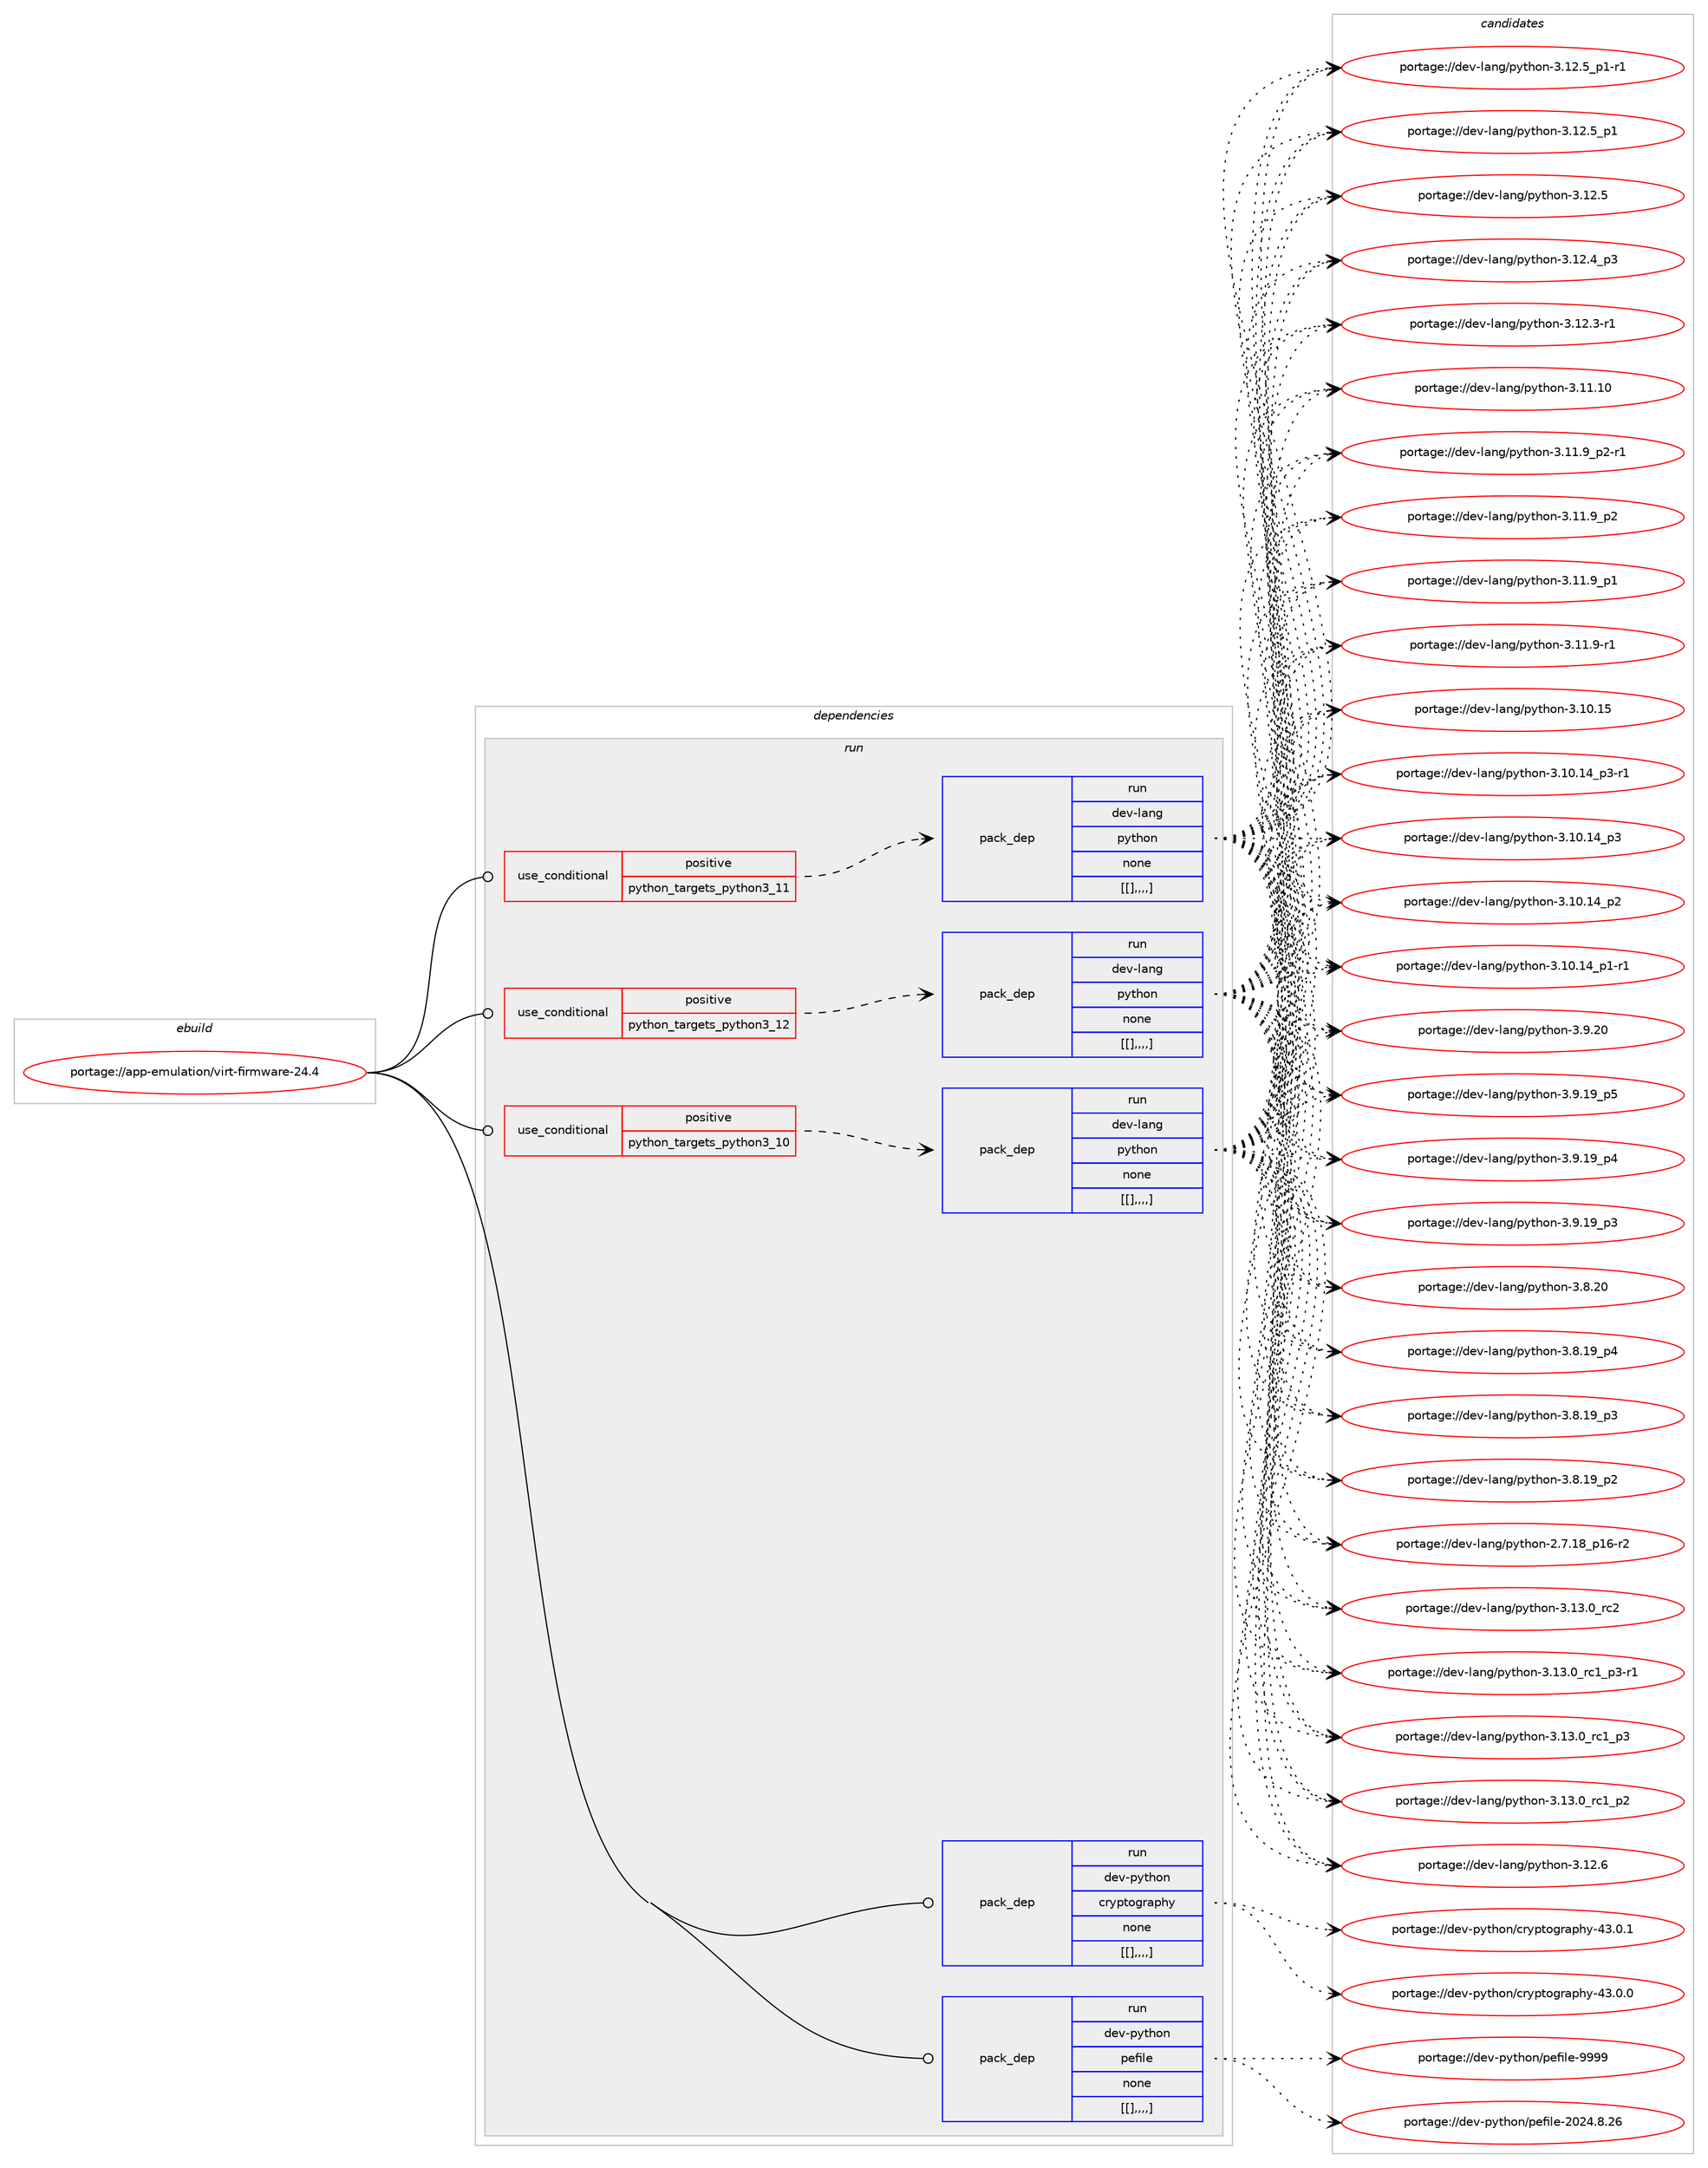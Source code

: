 digraph prolog {

# *************
# Graph options
# *************

newrank=true;
concentrate=true;
compound=true;
graph [rankdir=LR,fontname=Helvetica,fontsize=10,ranksep=1.5];#, ranksep=2.5, nodesep=0.2];
edge  [arrowhead=vee];
node  [fontname=Helvetica,fontsize=10];

# **********
# The ebuild
# **********

subgraph cluster_leftcol {
color=gray;
label=<<i>ebuild</i>>;
id [label="portage://app-emulation/virt-firmware-24.4", color=red, width=4, href="../app-emulation/virt-firmware-24.4.svg"];
}

# ****************
# The dependencies
# ****************

subgraph cluster_midcol {
color=gray;
label=<<i>dependencies</i>>;
subgraph cluster_compile {
fillcolor="#eeeeee";
style=filled;
label=<<i>compile</i>>;
}
subgraph cluster_compileandrun {
fillcolor="#eeeeee";
style=filled;
label=<<i>compile and run</i>>;
}
subgraph cluster_run {
fillcolor="#eeeeee";
style=filled;
label=<<i>run</i>>;
subgraph cond9281 {
dependency32171 [label=<<TABLE BORDER="0" CELLBORDER="1" CELLSPACING="0" CELLPADDING="4"><TR><TD ROWSPAN="3" CELLPADDING="10">use_conditional</TD></TR><TR><TD>positive</TD></TR><TR><TD>python_targets_python3_10</TD></TR></TABLE>>, shape=none, color=red];
subgraph pack22552 {
dependency32172 [label=<<TABLE BORDER="0" CELLBORDER="1" CELLSPACING="0" CELLPADDING="4" WIDTH="220"><TR><TD ROWSPAN="6" CELLPADDING="30">pack_dep</TD></TR><TR><TD WIDTH="110">run</TD></TR><TR><TD>dev-lang</TD></TR><TR><TD>python</TD></TR><TR><TD>none</TD></TR><TR><TD>[[],,,,]</TD></TR></TABLE>>, shape=none, color=blue];
}
dependency32171:e -> dependency32172:w [weight=20,style="dashed",arrowhead="vee"];
}
id:e -> dependency32171:w [weight=20,style="solid",arrowhead="odot"];
subgraph cond9282 {
dependency32173 [label=<<TABLE BORDER="0" CELLBORDER="1" CELLSPACING="0" CELLPADDING="4"><TR><TD ROWSPAN="3" CELLPADDING="10">use_conditional</TD></TR><TR><TD>positive</TD></TR><TR><TD>python_targets_python3_11</TD></TR></TABLE>>, shape=none, color=red];
subgraph pack22553 {
dependency32174 [label=<<TABLE BORDER="0" CELLBORDER="1" CELLSPACING="0" CELLPADDING="4" WIDTH="220"><TR><TD ROWSPAN="6" CELLPADDING="30">pack_dep</TD></TR><TR><TD WIDTH="110">run</TD></TR><TR><TD>dev-lang</TD></TR><TR><TD>python</TD></TR><TR><TD>none</TD></TR><TR><TD>[[],,,,]</TD></TR></TABLE>>, shape=none, color=blue];
}
dependency32173:e -> dependency32174:w [weight=20,style="dashed",arrowhead="vee"];
}
id:e -> dependency32173:w [weight=20,style="solid",arrowhead="odot"];
subgraph cond9283 {
dependency32175 [label=<<TABLE BORDER="0" CELLBORDER="1" CELLSPACING="0" CELLPADDING="4"><TR><TD ROWSPAN="3" CELLPADDING="10">use_conditional</TD></TR><TR><TD>positive</TD></TR><TR><TD>python_targets_python3_12</TD></TR></TABLE>>, shape=none, color=red];
subgraph pack22554 {
dependency32176 [label=<<TABLE BORDER="0" CELLBORDER="1" CELLSPACING="0" CELLPADDING="4" WIDTH="220"><TR><TD ROWSPAN="6" CELLPADDING="30">pack_dep</TD></TR><TR><TD WIDTH="110">run</TD></TR><TR><TD>dev-lang</TD></TR><TR><TD>python</TD></TR><TR><TD>none</TD></TR><TR><TD>[[],,,,]</TD></TR></TABLE>>, shape=none, color=blue];
}
dependency32175:e -> dependency32176:w [weight=20,style="dashed",arrowhead="vee"];
}
id:e -> dependency32175:w [weight=20,style="solid",arrowhead="odot"];
subgraph pack22555 {
dependency32177 [label=<<TABLE BORDER="0" CELLBORDER="1" CELLSPACING="0" CELLPADDING="4" WIDTH="220"><TR><TD ROWSPAN="6" CELLPADDING="30">pack_dep</TD></TR><TR><TD WIDTH="110">run</TD></TR><TR><TD>dev-python</TD></TR><TR><TD>cryptography</TD></TR><TR><TD>none</TD></TR><TR><TD>[[],,,,]</TD></TR></TABLE>>, shape=none, color=blue];
}
id:e -> dependency32177:w [weight=20,style="solid",arrowhead="odot"];
subgraph pack22556 {
dependency32178 [label=<<TABLE BORDER="0" CELLBORDER="1" CELLSPACING="0" CELLPADDING="4" WIDTH="220"><TR><TD ROWSPAN="6" CELLPADDING="30">pack_dep</TD></TR><TR><TD WIDTH="110">run</TD></TR><TR><TD>dev-python</TD></TR><TR><TD>pefile</TD></TR><TR><TD>none</TD></TR><TR><TD>[[],,,,]</TD></TR></TABLE>>, shape=none, color=blue];
}
id:e -> dependency32178:w [weight=20,style="solid",arrowhead="odot"];
}
}

# **************
# The candidates
# **************

subgraph cluster_choices {
rank=same;
color=gray;
label=<<i>candidates</i>>;

subgraph choice22552 {
color=black;
nodesep=1;
choice10010111845108971101034711212111610411111045514649514648951149950 [label="portage://dev-lang/python-3.13.0_rc2", color=red, width=4,href="../dev-lang/python-3.13.0_rc2.svg"];
choice1001011184510897110103471121211161041111104551464951464895114994995112514511449 [label="portage://dev-lang/python-3.13.0_rc1_p3-r1", color=red, width=4,href="../dev-lang/python-3.13.0_rc1_p3-r1.svg"];
choice100101118451089711010347112121116104111110455146495146489511499499511251 [label="portage://dev-lang/python-3.13.0_rc1_p3", color=red, width=4,href="../dev-lang/python-3.13.0_rc1_p3.svg"];
choice100101118451089711010347112121116104111110455146495146489511499499511250 [label="portage://dev-lang/python-3.13.0_rc1_p2", color=red, width=4,href="../dev-lang/python-3.13.0_rc1_p2.svg"];
choice10010111845108971101034711212111610411111045514649504654 [label="portage://dev-lang/python-3.12.6", color=red, width=4,href="../dev-lang/python-3.12.6.svg"];
choice1001011184510897110103471121211161041111104551464950465395112494511449 [label="portage://dev-lang/python-3.12.5_p1-r1", color=red, width=4,href="../dev-lang/python-3.12.5_p1-r1.svg"];
choice100101118451089711010347112121116104111110455146495046539511249 [label="portage://dev-lang/python-3.12.5_p1", color=red, width=4,href="../dev-lang/python-3.12.5_p1.svg"];
choice10010111845108971101034711212111610411111045514649504653 [label="portage://dev-lang/python-3.12.5", color=red, width=4,href="../dev-lang/python-3.12.5.svg"];
choice100101118451089711010347112121116104111110455146495046529511251 [label="portage://dev-lang/python-3.12.4_p3", color=red, width=4,href="../dev-lang/python-3.12.4_p3.svg"];
choice100101118451089711010347112121116104111110455146495046514511449 [label="portage://dev-lang/python-3.12.3-r1", color=red, width=4,href="../dev-lang/python-3.12.3-r1.svg"];
choice1001011184510897110103471121211161041111104551464949464948 [label="portage://dev-lang/python-3.11.10", color=red, width=4,href="../dev-lang/python-3.11.10.svg"];
choice1001011184510897110103471121211161041111104551464949465795112504511449 [label="portage://dev-lang/python-3.11.9_p2-r1", color=red, width=4,href="../dev-lang/python-3.11.9_p2-r1.svg"];
choice100101118451089711010347112121116104111110455146494946579511250 [label="portage://dev-lang/python-3.11.9_p2", color=red, width=4,href="../dev-lang/python-3.11.9_p2.svg"];
choice100101118451089711010347112121116104111110455146494946579511249 [label="portage://dev-lang/python-3.11.9_p1", color=red, width=4,href="../dev-lang/python-3.11.9_p1.svg"];
choice100101118451089711010347112121116104111110455146494946574511449 [label="portage://dev-lang/python-3.11.9-r1", color=red, width=4,href="../dev-lang/python-3.11.9-r1.svg"];
choice1001011184510897110103471121211161041111104551464948464953 [label="portage://dev-lang/python-3.10.15", color=red, width=4,href="../dev-lang/python-3.10.15.svg"];
choice100101118451089711010347112121116104111110455146494846495295112514511449 [label="portage://dev-lang/python-3.10.14_p3-r1", color=red, width=4,href="../dev-lang/python-3.10.14_p3-r1.svg"];
choice10010111845108971101034711212111610411111045514649484649529511251 [label="portage://dev-lang/python-3.10.14_p3", color=red, width=4,href="../dev-lang/python-3.10.14_p3.svg"];
choice10010111845108971101034711212111610411111045514649484649529511250 [label="portage://dev-lang/python-3.10.14_p2", color=red, width=4,href="../dev-lang/python-3.10.14_p2.svg"];
choice100101118451089711010347112121116104111110455146494846495295112494511449 [label="portage://dev-lang/python-3.10.14_p1-r1", color=red, width=4,href="../dev-lang/python-3.10.14_p1-r1.svg"];
choice10010111845108971101034711212111610411111045514657465048 [label="portage://dev-lang/python-3.9.20", color=red, width=4,href="../dev-lang/python-3.9.20.svg"];
choice100101118451089711010347112121116104111110455146574649579511253 [label="portage://dev-lang/python-3.9.19_p5", color=red, width=4,href="../dev-lang/python-3.9.19_p5.svg"];
choice100101118451089711010347112121116104111110455146574649579511252 [label="portage://dev-lang/python-3.9.19_p4", color=red, width=4,href="../dev-lang/python-3.9.19_p4.svg"];
choice100101118451089711010347112121116104111110455146574649579511251 [label="portage://dev-lang/python-3.9.19_p3", color=red, width=4,href="../dev-lang/python-3.9.19_p3.svg"];
choice10010111845108971101034711212111610411111045514656465048 [label="portage://dev-lang/python-3.8.20", color=red, width=4,href="../dev-lang/python-3.8.20.svg"];
choice100101118451089711010347112121116104111110455146564649579511252 [label="portage://dev-lang/python-3.8.19_p4", color=red, width=4,href="../dev-lang/python-3.8.19_p4.svg"];
choice100101118451089711010347112121116104111110455146564649579511251 [label="portage://dev-lang/python-3.8.19_p3", color=red, width=4,href="../dev-lang/python-3.8.19_p3.svg"];
choice100101118451089711010347112121116104111110455146564649579511250 [label="portage://dev-lang/python-3.8.19_p2", color=red, width=4,href="../dev-lang/python-3.8.19_p2.svg"];
choice100101118451089711010347112121116104111110455046554649569511249544511450 [label="portage://dev-lang/python-2.7.18_p16-r2", color=red, width=4,href="../dev-lang/python-2.7.18_p16-r2.svg"];
dependency32172:e -> choice10010111845108971101034711212111610411111045514649514648951149950:w [style=dotted,weight="100"];
dependency32172:e -> choice1001011184510897110103471121211161041111104551464951464895114994995112514511449:w [style=dotted,weight="100"];
dependency32172:e -> choice100101118451089711010347112121116104111110455146495146489511499499511251:w [style=dotted,weight="100"];
dependency32172:e -> choice100101118451089711010347112121116104111110455146495146489511499499511250:w [style=dotted,weight="100"];
dependency32172:e -> choice10010111845108971101034711212111610411111045514649504654:w [style=dotted,weight="100"];
dependency32172:e -> choice1001011184510897110103471121211161041111104551464950465395112494511449:w [style=dotted,weight="100"];
dependency32172:e -> choice100101118451089711010347112121116104111110455146495046539511249:w [style=dotted,weight="100"];
dependency32172:e -> choice10010111845108971101034711212111610411111045514649504653:w [style=dotted,weight="100"];
dependency32172:e -> choice100101118451089711010347112121116104111110455146495046529511251:w [style=dotted,weight="100"];
dependency32172:e -> choice100101118451089711010347112121116104111110455146495046514511449:w [style=dotted,weight="100"];
dependency32172:e -> choice1001011184510897110103471121211161041111104551464949464948:w [style=dotted,weight="100"];
dependency32172:e -> choice1001011184510897110103471121211161041111104551464949465795112504511449:w [style=dotted,weight="100"];
dependency32172:e -> choice100101118451089711010347112121116104111110455146494946579511250:w [style=dotted,weight="100"];
dependency32172:e -> choice100101118451089711010347112121116104111110455146494946579511249:w [style=dotted,weight="100"];
dependency32172:e -> choice100101118451089711010347112121116104111110455146494946574511449:w [style=dotted,weight="100"];
dependency32172:e -> choice1001011184510897110103471121211161041111104551464948464953:w [style=dotted,weight="100"];
dependency32172:e -> choice100101118451089711010347112121116104111110455146494846495295112514511449:w [style=dotted,weight="100"];
dependency32172:e -> choice10010111845108971101034711212111610411111045514649484649529511251:w [style=dotted,weight="100"];
dependency32172:e -> choice10010111845108971101034711212111610411111045514649484649529511250:w [style=dotted,weight="100"];
dependency32172:e -> choice100101118451089711010347112121116104111110455146494846495295112494511449:w [style=dotted,weight="100"];
dependency32172:e -> choice10010111845108971101034711212111610411111045514657465048:w [style=dotted,weight="100"];
dependency32172:e -> choice100101118451089711010347112121116104111110455146574649579511253:w [style=dotted,weight="100"];
dependency32172:e -> choice100101118451089711010347112121116104111110455146574649579511252:w [style=dotted,weight="100"];
dependency32172:e -> choice100101118451089711010347112121116104111110455146574649579511251:w [style=dotted,weight="100"];
dependency32172:e -> choice10010111845108971101034711212111610411111045514656465048:w [style=dotted,weight="100"];
dependency32172:e -> choice100101118451089711010347112121116104111110455146564649579511252:w [style=dotted,weight="100"];
dependency32172:e -> choice100101118451089711010347112121116104111110455146564649579511251:w [style=dotted,weight="100"];
dependency32172:e -> choice100101118451089711010347112121116104111110455146564649579511250:w [style=dotted,weight="100"];
dependency32172:e -> choice100101118451089711010347112121116104111110455046554649569511249544511450:w [style=dotted,weight="100"];
}
subgraph choice22553 {
color=black;
nodesep=1;
choice10010111845108971101034711212111610411111045514649514648951149950 [label="portage://dev-lang/python-3.13.0_rc2", color=red, width=4,href="../dev-lang/python-3.13.0_rc2.svg"];
choice1001011184510897110103471121211161041111104551464951464895114994995112514511449 [label="portage://dev-lang/python-3.13.0_rc1_p3-r1", color=red, width=4,href="../dev-lang/python-3.13.0_rc1_p3-r1.svg"];
choice100101118451089711010347112121116104111110455146495146489511499499511251 [label="portage://dev-lang/python-3.13.0_rc1_p3", color=red, width=4,href="../dev-lang/python-3.13.0_rc1_p3.svg"];
choice100101118451089711010347112121116104111110455146495146489511499499511250 [label="portage://dev-lang/python-3.13.0_rc1_p2", color=red, width=4,href="../dev-lang/python-3.13.0_rc1_p2.svg"];
choice10010111845108971101034711212111610411111045514649504654 [label="portage://dev-lang/python-3.12.6", color=red, width=4,href="../dev-lang/python-3.12.6.svg"];
choice1001011184510897110103471121211161041111104551464950465395112494511449 [label="portage://dev-lang/python-3.12.5_p1-r1", color=red, width=4,href="../dev-lang/python-3.12.5_p1-r1.svg"];
choice100101118451089711010347112121116104111110455146495046539511249 [label="portage://dev-lang/python-3.12.5_p1", color=red, width=4,href="../dev-lang/python-3.12.5_p1.svg"];
choice10010111845108971101034711212111610411111045514649504653 [label="portage://dev-lang/python-3.12.5", color=red, width=4,href="../dev-lang/python-3.12.5.svg"];
choice100101118451089711010347112121116104111110455146495046529511251 [label="portage://dev-lang/python-3.12.4_p3", color=red, width=4,href="../dev-lang/python-3.12.4_p3.svg"];
choice100101118451089711010347112121116104111110455146495046514511449 [label="portage://dev-lang/python-3.12.3-r1", color=red, width=4,href="../dev-lang/python-3.12.3-r1.svg"];
choice1001011184510897110103471121211161041111104551464949464948 [label="portage://dev-lang/python-3.11.10", color=red, width=4,href="../dev-lang/python-3.11.10.svg"];
choice1001011184510897110103471121211161041111104551464949465795112504511449 [label="portage://dev-lang/python-3.11.9_p2-r1", color=red, width=4,href="../dev-lang/python-3.11.9_p2-r1.svg"];
choice100101118451089711010347112121116104111110455146494946579511250 [label="portage://dev-lang/python-3.11.9_p2", color=red, width=4,href="../dev-lang/python-3.11.9_p2.svg"];
choice100101118451089711010347112121116104111110455146494946579511249 [label="portage://dev-lang/python-3.11.9_p1", color=red, width=4,href="../dev-lang/python-3.11.9_p1.svg"];
choice100101118451089711010347112121116104111110455146494946574511449 [label="portage://dev-lang/python-3.11.9-r1", color=red, width=4,href="../dev-lang/python-3.11.9-r1.svg"];
choice1001011184510897110103471121211161041111104551464948464953 [label="portage://dev-lang/python-3.10.15", color=red, width=4,href="../dev-lang/python-3.10.15.svg"];
choice100101118451089711010347112121116104111110455146494846495295112514511449 [label="portage://dev-lang/python-3.10.14_p3-r1", color=red, width=4,href="../dev-lang/python-3.10.14_p3-r1.svg"];
choice10010111845108971101034711212111610411111045514649484649529511251 [label="portage://dev-lang/python-3.10.14_p3", color=red, width=4,href="../dev-lang/python-3.10.14_p3.svg"];
choice10010111845108971101034711212111610411111045514649484649529511250 [label="portage://dev-lang/python-3.10.14_p2", color=red, width=4,href="../dev-lang/python-3.10.14_p2.svg"];
choice100101118451089711010347112121116104111110455146494846495295112494511449 [label="portage://dev-lang/python-3.10.14_p1-r1", color=red, width=4,href="../dev-lang/python-3.10.14_p1-r1.svg"];
choice10010111845108971101034711212111610411111045514657465048 [label="portage://dev-lang/python-3.9.20", color=red, width=4,href="../dev-lang/python-3.9.20.svg"];
choice100101118451089711010347112121116104111110455146574649579511253 [label="portage://dev-lang/python-3.9.19_p5", color=red, width=4,href="../dev-lang/python-3.9.19_p5.svg"];
choice100101118451089711010347112121116104111110455146574649579511252 [label="portage://dev-lang/python-3.9.19_p4", color=red, width=4,href="../dev-lang/python-3.9.19_p4.svg"];
choice100101118451089711010347112121116104111110455146574649579511251 [label="portage://dev-lang/python-3.9.19_p3", color=red, width=4,href="../dev-lang/python-3.9.19_p3.svg"];
choice10010111845108971101034711212111610411111045514656465048 [label="portage://dev-lang/python-3.8.20", color=red, width=4,href="../dev-lang/python-3.8.20.svg"];
choice100101118451089711010347112121116104111110455146564649579511252 [label="portage://dev-lang/python-3.8.19_p4", color=red, width=4,href="../dev-lang/python-3.8.19_p4.svg"];
choice100101118451089711010347112121116104111110455146564649579511251 [label="portage://dev-lang/python-3.8.19_p3", color=red, width=4,href="../dev-lang/python-3.8.19_p3.svg"];
choice100101118451089711010347112121116104111110455146564649579511250 [label="portage://dev-lang/python-3.8.19_p2", color=red, width=4,href="../dev-lang/python-3.8.19_p2.svg"];
choice100101118451089711010347112121116104111110455046554649569511249544511450 [label="portage://dev-lang/python-2.7.18_p16-r2", color=red, width=4,href="../dev-lang/python-2.7.18_p16-r2.svg"];
dependency32174:e -> choice10010111845108971101034711212111610411111045514649514648951149950:w [style=dotted,weight="100"];
dependency32174:e -> choice1001011184510897110103471121211161041111104551464951464895114994995112514511449:w [style=dotted,weight="100"];
dependency32174:e -> choice100101118451089711010347112121116104111110455146495146489511499499511251:w [style=dotted,weight="100"];
dependency32174:e -> choice100101118451089711010347112121116104111110455146495146489511499499511250:w [style=dotted,weight="100"];
dependency32174:e -> choice10010111845108971101034711212111610411111045514649504654:w [style=dotted,weight="100"];
dependency32174:e -> choice1001011184510897110103471121211161041111104551464950465395112494511449:w [style=dotted,weight="100"];
dependency32174:e -> choice100101118451089711010347112121116104111110455146495046539511249:w [style=dotted,weight="100"];
dependency32174:e -> choice10010111845108971101034711212111610411111045514649504653:w [style=dotted,weight="100"];
dependency32174:e -> choice100101118451089711010347112121116104111110455146495046529511251:w [style=dotted,weight="100"];
dependency32174:e -> choice100101118451089711010347112121116104111110455146495046514511449:w [style=dotted,weight="100"];
dependency32174:e -> choice1001011184510897110103471121211161041111104551464949464948:w [style=dotted,weight="100"];
dependency32174:e -> choice1001011184510897110103471121211161041111104551464949465795112504511449:w [style=dotted,weight="100"];
dependency32174:e -> choice100101118451089711010347112121116104111110455146494946579511250:w [style=dotted,weight="100"];
dependency32174:e -> choice100101118451089711010347112121116104111110455146494946579511249:w [style=dotted,weight="100"];
dependency32174:e -> choice100101118451089711010347112121116104111110455146494946574511449:w [style=dotted,weight="100"];
dependency32174:e -> choice1001011184510897110103471121211161041111104551464948464953:w [style=dotted,weight="100"];
dependency32174:e -> choice100101118451089711010347112121116104111110455146494846495295112514511449:w [style=dotted,weight="100"];
dependency32174:e -> choice10010111845108971101034711212111610411111045514649484649529511251:w [style=dotted,weight="100"];
dependency32174:e -> choice10010111845108971101034711212111610411111045514649484649529511250:w [style=dotted,weight="100"];
dependency32174:e -> choice100101118451089711010347112121116104111110455146494846495295112494511449:w [style=dotted,weight="100"];
dependency32174:e -> choice10010111845108971101034711212111610411111045514657465048:w [style=dotted,weight="100"];
dependency32174:e -> choice100101118451089711010347112121116104111110455146574649579511253:w [style=dotted,weight="100"];
dependency32174:e -> choice100101118451089711010347112121116104111110455146574649579511252:w [style=dotted,weight="100"];
dependency32174:e -> choice100101118451089711010347112121116104111110455146574649579511251:w [style=dotted,weight="100"];
dependency32174:e -> choice10010111845108971101034711212111610411111045514656465048:w [style=dotted,weight="100"];
dependency32174:e -> choice100101118451089711010347112121116104111110455146564649579511252:w [style=dotted,weight="100"];
dependency32174:e -> choice100101118451089711010347112121116104111110455146564649579511251:w [style=dotted,weight="100"];
dependency32174:e -> choice100101118451089711010347112121116104111110455146564649579511250:w [style=dotted,weight="100"];
dependency32174:e -> choice100101118451089711010347112121116104111110455046554649569511249544511450:w [style=dotted,weight="100"];
}
subgraph choice22554 {
color=black;
nodesep=1;
choice10010111845108971101034711212111610411111045514649514648951149950 [label="portage://dev-lang/python-3.13.0_rc2", color=red, width=4,href="../dev-lang/python-3.13.0_rc2.svg"];
choice1001011184510897110103471121211161041111104551464951464895114994995112514511449 [label="portage://dev-lang/python-3.13.0_rc1_p3-r1", color=red, width=4,href="../dev-lang/python-3.13.0_rc1_p3-r1.svg"];
choice100101118451089711010347112121116104111110455146495146489511499499511251 [label="portage://dev-lang/python-3.13.0_rc1_p3", color=red, width=4,href="../dev-lang/python-3.13.0_rc1_p3.svg"];
choice100101118451089711010347112121116104111110455146495146489511499499511250 [label="portage://dev-lang/python-3.13.0_rc1_p2", color=red, width=4,href="../dev-lang/python-3.13.0_rc1_p2.svg"];
choice10010111845108971101034711212111610411111045514649504654 [label="portage://dev-lang/python-3.12.6", color=red, width=4,href="../dev-lang/python-3.12.6.svg"];
choice1001011184510897110103471121211161041111104551464950465395112494511449 [label="portage://dev-lang/python-3.12.5_p1-r1", color=red, width=4,href="../dev-lang/python-3.12.5_p1-r1.svg"];
choice100101118451089711010347112121116104111110455146495046539511249 [label="portage://dev-lang/python-3.12.5_p1", color=red, width=4,href="../dev-lang/python-3.12.5_p1.svg"];
choice10010111845108971101034711212111610411111045514649504653 [label="portage://dev-lang/python-3.12.5", color=red, width=4,href="../dev-lang/python-3.12.5.svg"];
choice100101118451089711010347112121116104111110455146495046529511251 [label="portage://dev-lang/python-3.12.4_p3", color=red, width=4,href="../dev-lang/python-3.12.4_p3.svg"];
choice100101118451089711010347112121116104111110455146495046514511449 [label="portage://dev-lang/python-3.12.3-r1", color=red, width=4,href="../dev-lang/python-3.12.3-r1.svg"];
choice1001011184510897110103471121211161041111104551464949464948 [label="portage://dev-lang/python-3.11.10", color=red, width=4,href="../dev-lang/python-3.11.10.svg"];
choice1001011184510897110103471121211161041111104551464949465795112504511449 [label="portage://dev-lang/python-3.11.9_p2-r1", color=red, width=4,href="../dev-lang/python-3.11.9_p2-r1.svg"];
choice100101118451089711010347112121116104111110455146494946579511250 [label="portage://dev-lang/python-3.11.9_p2", color=red, width=4,href="../dev-lang/python-3.11.9_p2.svg"];
choice100101118451089711010347112121116104111110455146494946579511249 [label="portage://dev-lang/python-3.11.9_p1", color=red, width=4,href="../dev-lang/python-3.11.9_p1.svg"];
choice100101118451089711010347112121116104111110455146494946574511449 [label="portage://dev-lang/python-3.11.9-r1", color=red, width=4,href="../dev-lang/python-3.11.9-r1.svg"];
choice1001011184510897110103471121211161041111104551464948464953 [label="portage://dev-lang/python-3.10.15", color=red, width=4,href="../dev-lang/python-3.10.15.svg"];
choice100101118451089711010347112121116104111110455146494846495295112514511449 [label="portage://dev-lang/python-3.10.14_p3-r1", color=red, width=4,href="../dev-lang/python-3.10.14_p3-r1.svg"];
choice10010111845108971101034711212111610411111045514649484649529511251 [label="portage://dev-lang/python-3.10.14_p3", color=red, width=4,href="../dev-lang/python-3.10.14_p3.svg"];
choice10010111845108971101034711212111610411111045514649484649529511250 [label="portage://dev-lang/python-3.10.14_p2", color=red, width=4,href="../dev-lang/python-3.10.14_p2.svg"];
choice100101118451089711010347112121116104111110455146494846495295112494511449 [label="portage://dev-lang/python-3.10.14_p1-r1", color=red, width=4,href="../dev-lang/python-3.10.14_p1-r1.svg"];
choice10010111845108971101034711212111610411111045514657465048 [label="portage://dev-lang/python-3.9.20", color=red, width=4,href="../dev-lang/python-3.9.20.svg"];
choice100101118451089711010347112121116104111110455146574649579511253 [label="portage://dev-lang/python-3.9.19_p5", color=red, width=4,href="../dev-lang/python-3.9.19_p5.svg"];
choice100101118451089711010347112121116104111110455146574649579511252 [label="portage://dev-lang/python-3.9.19_p4", color=red, width=4,href="../dev-lang/python-3.9.19_p4.svg"];
choice100101118451089711010347112121116104111110455146574649579511251 [label="portage://dev-lang/python-3.9.19_p3", color=red, width=4,href="../dev-lang/python-3.9.19_p3.svg"];
choice10010111845108971101034711212111610411111045514656465048 [label="portage://dev-lang/python-3.8.20", color=red, width=4,href="../dev-lang/python-3.8.20.svg"];
choice100101118451089711010347112121116104111110455146564649579511252 [label="portage://dev-lang/python-3.8.19_p4", color=red, width=4,href="../dev-lang/python-3.8.19_p4.svg"];
choice100101118451089711010347112121116104111110455146564649579511251 [label="portage://dev-lang/python-3.8.19_p3", color=red, width=4,href="../dev-lang/python-3.8.19_p3.svg"];
choice100101118451089711010347112121116104111110455146564649579511250 [label="portage://dev-lang/python-3.8.19_p2", color=red, width=4,href="../dev-lang/python-3.8.19_p2.svg"];
choice100101118451089711010347112121116104111110455046554649569511249544511450 [label="portage://dev-lang/python-2.7.18_p16-r2", color=red, width=4,href="../dev-lang/python-2.7.18_p16-r2.svg"];
dependency32176:e -> choice10010111845108971101034711212111610411111045514649514648951149950:w [style=dotted,weight="100"];
dependency32176:e -> choice1001011184510897110103471121211161041111104551464951464895114994995112514511449:w [style=dotted,weight="100"];
dependency32176:e -> choice100101118451089711010347112121116104111110455146495146489511499499511251:w [style=dotted,weight="100"];
dependency32176:e -> choice100101118451089711010347112121116104111110455146495146489511499499511250:w [style=dotted,weight="100"];
dependency32176:e -> choice10010111845108971101034711212111610411111045514649504654:w [style=dotted,weight="100"];
dependency32176:e -> choice1001011184510897110103471121211161041111104551464950465395112494511449:w [style=dotted,weight="100"];
dependency32176:e -> choice100101118451089711010347112121116104111110455146495046539511249:w [style=dotted,weight="100"];
dependency32176:e -> choice10010111845108971101034711212111610411111045514649504653:w [style=dotted,weight="100"];
dependency32176:e -> choice100101118451089711010347112121116104111110455146495046529511251:w [style=dotted,weight="100"];
dependency32176:e -> choice100101118451089711010347112121116104111110455146495046514511449:w [style=dotted,weight="100"];
dependency32176:e -> choice1001011184510897110103471121211161041111104551464949464948:w [style=dotted,weight="100"];
dependency32176:e -> choice1001011184510897110103471121211161041111104551464949465795112504511449:w [style=dotted,weight="100"];
dependency32176:e -> choice100101118451089711010347112121116104111110455146494946579511250:w [style=dotted,weight="100"];
dependency32176:e -> choice100101118451089711010347112121116104111110455146494946579511249:w [style=dotted,weight="100"];
dependency32176:e -> choice100101118451089711010347112121116104111110455146494946574511449:w [style=dotted,weight="100"];
dependency32176:e -> choice1001011184510897110103471121211161041111104551464948464953:w [style=dotted,weight="100"];
dependency32176:e -> choice100101118451089711010347112121116104111110455146494846495295112514511449:w [style=dotted,weight="100"];
dependency32176:e -> choice10010111845108971101034711212111610411111045514649484649529511251:w [style=dotted,weight="100"];
dependency32176:e -> choice10010111845108971101034711212111610411111045514649484649529511250:w [style=dotted,weight="100"];
dependency32176:e -> choice100101118451089711010347112121116104111110455146494846495295112494511449:w [style=dotted,weight="100"];
dependency32176:e -> choice10010111845108971101034711212111610411111045514657465048:w [style=dotted,weight="100"];
dependency32176:e -> choice100101118451089711010347112121116104111110455146574649579511253:w [style=dotted,weight="100"];
dependency32176:e -> choice100101118451089711010347112121116104111110455146574649579511252:w [style=dotted,weight="100"];
dependency32176:e -> choice100101118451089711010347112121116104111110455146574649579511251:w [style=dotted,weight="100"];
dependency32176:e -> choice10010111845108971101034711212111610411111045514656465048:w [style=dotted,weight="100"];
dependency32176:e -> choice100101118451089711010347112121116104111110455146564649579511252:w [style=dotted,weight="100"];
dependency32176:e -> choice100101118451089711010347112121116104111110455146564649579511251:w [style=dotted,weight="100"];
dependency32176:e -> choice100101118451089711010347112121116104111110455146564649579511250:w [style=dotted,weight="100"];
dependency32176:e -> choice100101118451089711010347112121116104111110455046554649569511249544511450:w [style=dotted,weight="100"];
}
subgraph choice22555 {
color=black;
nodesep=1;
choice1001011184511212111610411111047991141211121161111031149711210412145525146484649 [label="portage://dev-python/cryptography-43.0.1", color=red, width=4,href="../dev-python/cryptography-43.0.1.svg"];
choice1001011184511212111610411111047991141211121161111031149711210412145525146484648 [label="portage://dev-python/cryptography-43.0.0", color=red, width=4,href="../dev-python/cryptography-43.0.0.svg"];
dependency32177:e -> choice1001011184511212111610411111047991141211121161111031149711210412145525146484649:w [style=dotted,weight="100"];
dependency32177:e -> choice1001011184511212111610411111047991141211121161111031149711210412145525146484648:w [style=dotted,weight="100"];
}
subgraph choice22556 {
color=black;
nodesep=1;
choice10010111845112121116104111110471121011021051081014557575757 [label="portage://dev-python/pefile-9999", color=red, width=4,href="../dev-python/pefile-9999.svg"];
choice100101118451121211161041111104711210110210510810145504850524656465054 [label="portage://dev-python/pefile-2024.8.26", color=red, width=4,href="../dev-python/pefile-2024.8.26.svg"];
dependency32178:e -> choice10010111845112121116104111110471121011021051081014557575757:w [style=dotted,weight="100"];
dependency32178:e -> choice100101118451121211161041111104711210110210510810145504850524656465054:w [style=dotted,weight="100"];
}
}

}
